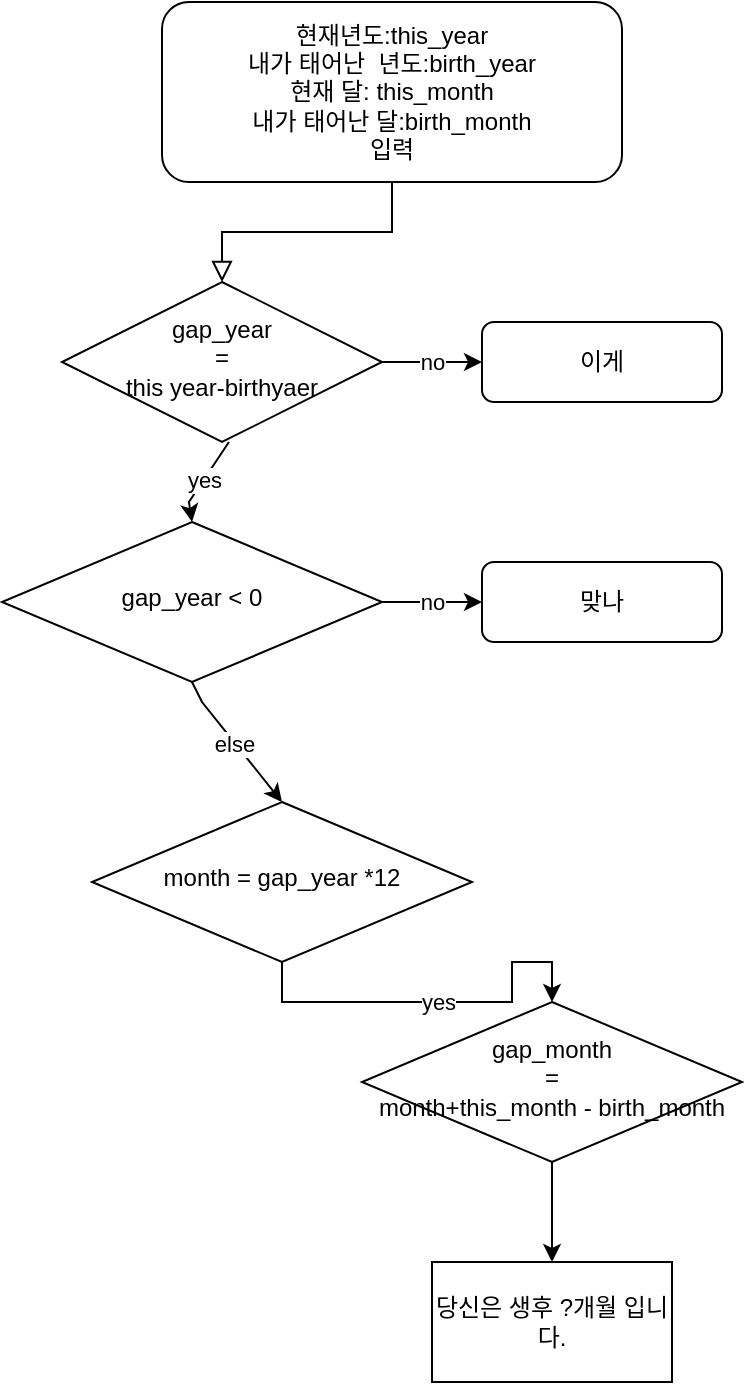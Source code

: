 <mxfile version="20.8.16" type="device"><diagram id="C5RBs43oDa-KdzZeNtuy" name="Page-1"><mxGraphModel dx="474" dy="844" grid="1" gridSize="10" guides="1" tooltips="1" connect="1" arrows="1" fold="1" page="1" pageScale="1" pageWidth="827" pageHeight="1169" math="0" shadow="0"><root><mxCell id="WIyWlLk6GJQsqaUBKTNV-0"/><mxCell id="WIyWlLk6GJQsqaUBKTNV-1" parent="WIyWlLk6GJQsqaUBKTNV-0"/><mxCell id="WIyWlLk6GJQsqaUBKTNV-2" value="" style="rounded=0;html=1;jettySize=auto;orthogonalLoop=1;fontSize=11;endArrow=block;endFill=0;endSize=8;strokeWidth=1;shadow=0;labelBackgroundColor=none;edgeStyle=orthogonalEdgeStyle;" parent="WIyWlLk6GJQsqaUBKTNV-1" source="WIyWlLk6GJQsqaUBKTNV-3" target="WIyWlLk6GJQsqaUBKTNV-6" edge="1"><mxGeometry relative="1" as="geometry"/></mxCell><mxCell id="WIyWlLk6GJQsqaUBKTNV-3" value="현재년도:this_year&lt;br&gt;내가 태어난&amp;nbsp; 년도:birth_year&lt;br&gt;현재 달: this_month&lt;br&gt;내가 태어난 달:birth_month&lt;br&gt;입력" style="rounded=1;whiteSpace=wrap;html=1;fontSize=12;glass=0;strokeWidth=1;shadow=0;" parent="WIyWlLk6GJQsqaUBKTNV-1" vertex="1"><mxGeometry x="160" y="30" width="230" height="90" as="geometry"/></mxCell><mxCell id="WIyWlLk6GJQsqaUBKTNV-6" value="gap_year&lt;br&gt;=&lt;br&gt;this year-birthyaer" style="rhombus;whiteSpace=wrap;html=1;shadow=0;fontFamily=Helvetica;fontSize=12;align=center;strokeWidth=1;spacing=6;spacingTop=-4;" parent="WIyWlLk6GJQsqaUBKTNV-1" vertex="1"><mxGeometry x="110" y="170" width="160" height="80" as="geometry"/></mxCell><mxCell id="WIyWlLk6GJQsqaUBKTNV-7" value="이게" style="rounded=1;whiteSpace=wrap;html=1;fontSize=12;glass=0;strokeWidth=1;shadow=0;" parent="WIyWlLk6GJQsqaUBKTNV-1" vertex="1"><mxGeometry x="320" y="190" width="120" height="40" as="geometry"/></mxCell><mxCell id="WIyWlLk6GJQsqaUBKTNV-10" value="gap_year &amp;lt; 0" style="rhombus;whiteSpace=wrap;html=1;shadow=0;fontFamily=Helvetica;fontSize=12;align=center;strokeWidth=1;spacing=6;spacingTop=-4;" parent="WIyWlLk6GJQsqaUBKTNV-1" vertex="1"><mxGeometry x="80" y="290" width="190" height="80" as="geometry"/></mxCell><mxCell id="WIyWlLk6GJQsqaUBKTNV-12" value="맞나" style="rounded=1;whiteSpace=wrap;html=1;fontSize=12;glass=0;strokeWidth=1;shadow=0;" parent="WIyWlLk6GJQsqaUBKTNV-1" vertex="1"><mxGeometry x="320" y="310" width="120" height="40" as="geometry"/></mxCell><mxCell id="GFlxaJYXctJxlMKejL76-13" value="yes" style="edgeStyle=orthogonalEdgeStyle;rounded=0;orthogonalLoop=1;jettySize=auto;html=1;exitX=0.5;exitY=1;exitDx=0;exitDy=0;" edge="1" parent="WIyWlLk6GJQsqaUBKTNV-1" source="GFlxaJYXctJxlMKejL76-1" target="GFlxaJYXctJxlMKejL76-3"><mxGeometry relative="1" as="geometry"/></mxCell><mxCell id="GFlxaJYXctJxlMKejL76-1" value="month = gap_year *12" style="rhombus;whiteSpace=wrap;html=1;shadow=0;fontFamily=Helvetica;fontSize=12;align=center;strokeWidth=1;spacing=6;spacingTop=-4;" vertex="1" parent="WIyWlLk6GJQsqaUBKTNV-1"><mxGeometry x="125" y="430" width="190" height="80" as="geometry"/></mxCell><mxCell id="GFlxaJYXctJxlMKejL76-3" value="gap_month&lt;br&gt;=&lt;br&gt;month+this_month - birth_month" style="rhombus;whiteSpace=wrap;html=1;shadow=0;fontFamily=Helvetica;fontSize=12;align=center;strokeWidth=1;spacing=6;spacingTop=-4;" vertex="1" parent="WIyWlLk6GJQsqaUBKTNV-1"><mxGeometry x="260" y="530" width="190" height="80" as="geometry"/></mxCell><mxCell id="GFlxaJYXctJxlMKejL76-5" value="yes" style="endArrow=classic;html=1;rounded=0;entryX=0.5;entryY=0;entryDx=0;entryDy=0;" edge="1" parent="WIyWlLk6GJQsqaUBKTNV-1" target="WIyWlLk6GJQsqaUBKTNV-10"><mxGeometry width="50" height="50" relative="1" as="geometry"><mxPoint x="193.48" y="250" as="sourcePoint"/><mxPoint x="170.002" y="286.957" as="targetPoint"/><Array as="points"><mxPoint x="173.48" y="280"/></Array></mxGeometry></mxCell><mxCell id="GFlxaJYXctJxlMKejL76-9" value="else" style="endArrow=classic;html=1;rounded=0;entryX=0.5;entryY=0;entryDx=0;entryDy=0;exitX=0.5;exitY=1;exitDx=0;exitDy=0;" edge="1" parent="WIyWlLk6GJQsqaUBKTNV-1" source="WIyWlLk6GJQsqaUBKTNV-10" target="GFlxaJYXctJxlMKejL76-1"><mxGeometry width="50" height="50" relative="1" as="geometry"><mxPoint x="170" y="370" as="sourcePoint"/><mxPoint x="210" y="390" as="targetPoint"/><Array as="points"><mxPoint x="180" y="380"/></Array></mxGeometry></mxCell><mxCell id="GFlxaJYXctJxlMKejL76-14" value="no" style="endArrow=classic;html=1;rounded=0;entryX=0;entryY=0.5;entryDx=0;entryDy=0;" edge="1" parent="WIyWlLk6GJQsqaUBKTNV-1" target="WIyWlLk6GJQsqaUBKTNV-7"><mxGeometry width="50" height="50" relative="1" as="geometry"><mxPoint x="270" y="210" as="sourcePoint"/><mxPoint x="320" y="160" as="targetPoint"/></mxGeometry></mxCell><mxCell id="GFlxaJYXctJxlMKejL76-15" value="no" style="endArrow=classic;html=1;rounded=0;exitX=1;exitY=0.5;exitDx=0;exitDy=0;entryX=0;entryY=0.5;entryDx=0;entryDy=0;" edge="1" parent="WIyWlLk6GJQsqaUBKTNV-1" source="WIyWlLk6GJQsqaUBKTNV-10" target="WIyWlLk6GJQsqaUBKTNV-12"><mxGeometry width="50" height="50" relative="1" as="geometry"><mxPoint x="260" y="400" as="sourcePoint"/><mxPoint x="310" y="350" as="targetPoint"/></mxGeometry></mxCell><mxCell id="GFlxaJYXctJxlMKejL76-16" value="" style="endArrow=classic;html=1;rounded=0;exitX=0.5;exitY=1;exitDx=0;exitDy=0;" edge="1" parent="WIyWlLk6GJQsqaUBKTNV-1" source="GFlxaJYXctJxlMKejL76-3"><mxGeometry width="50" height="50" relative="1" as="geometry"><mxPoint x="260" y="400" as="sourcePoint"/><mxPoint x="355" y="660" as="targetPoint"/></mxGeometry></mxCell><mxCell id="GFlxaJYXctJxlMKejL76-17" value="당신은 생후 ?개월 입니다." style="whiteSpace=wrap;html=1;" vertex="1" parent="WIyWlLk6GJQsqaUBKTNV-1"><mxGeometry x="295" y="660" width="120" height="60" as="geometry"/></mxCell></root></mxGraphModel></diagram></mxfile>